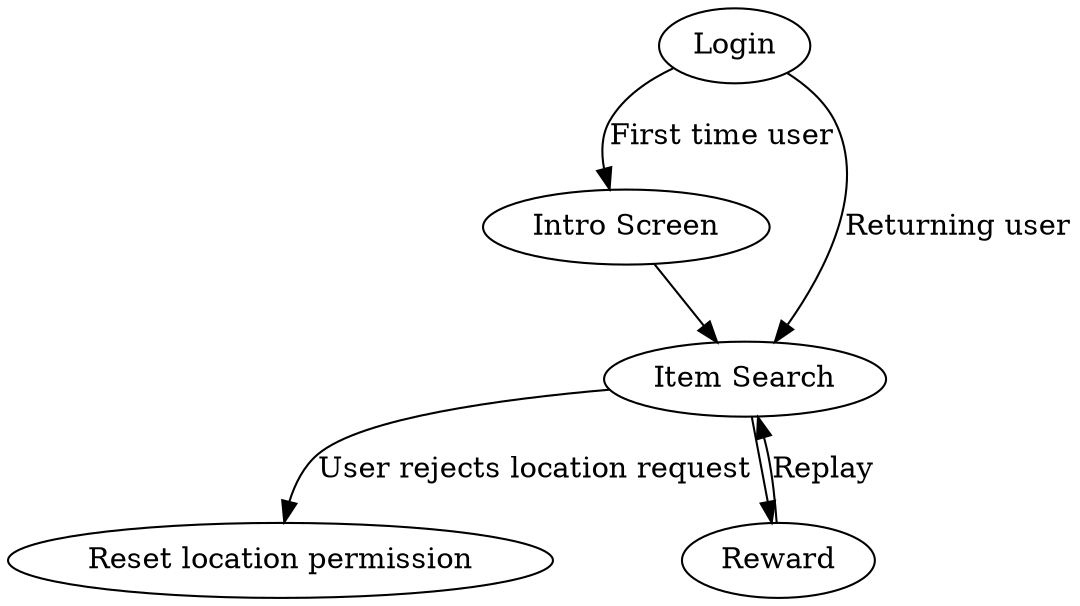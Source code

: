 digraph G {
   Login -> "Intro Screen"  [label = "First time user"]
   Login -> "Item Search"  [label = "Returning user"]
   "Intro Screen" -> "Item Search";
   "Item Search" -> "Reset location permission" [label = "User rejects location request"]
   "Item Search" -> "Reward";
   "Reward" -> "Item Search" [label = "Replay"];
}


